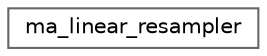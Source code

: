 digraph "Graphical Class Hierarchy"
{
 // LATEX_PDF_SIZE
  bgcolor="transparent";
  edge [fontname=Helvetica,fontsize=10,labelfontname=Helvetica,labelfontsize=10];
  node [fontname=Helvetica,fontsize=10,shape=box,height=0.2,width=0.4];
  rankdir="LR";
  Node0 [id="Node000000",label="ma_linear_resampler",height=0.2,width=0.4,color="grey40", fillcolor="white", style="filled",URL="$structma__linear__resampler.html",tooltip=" "];
}
